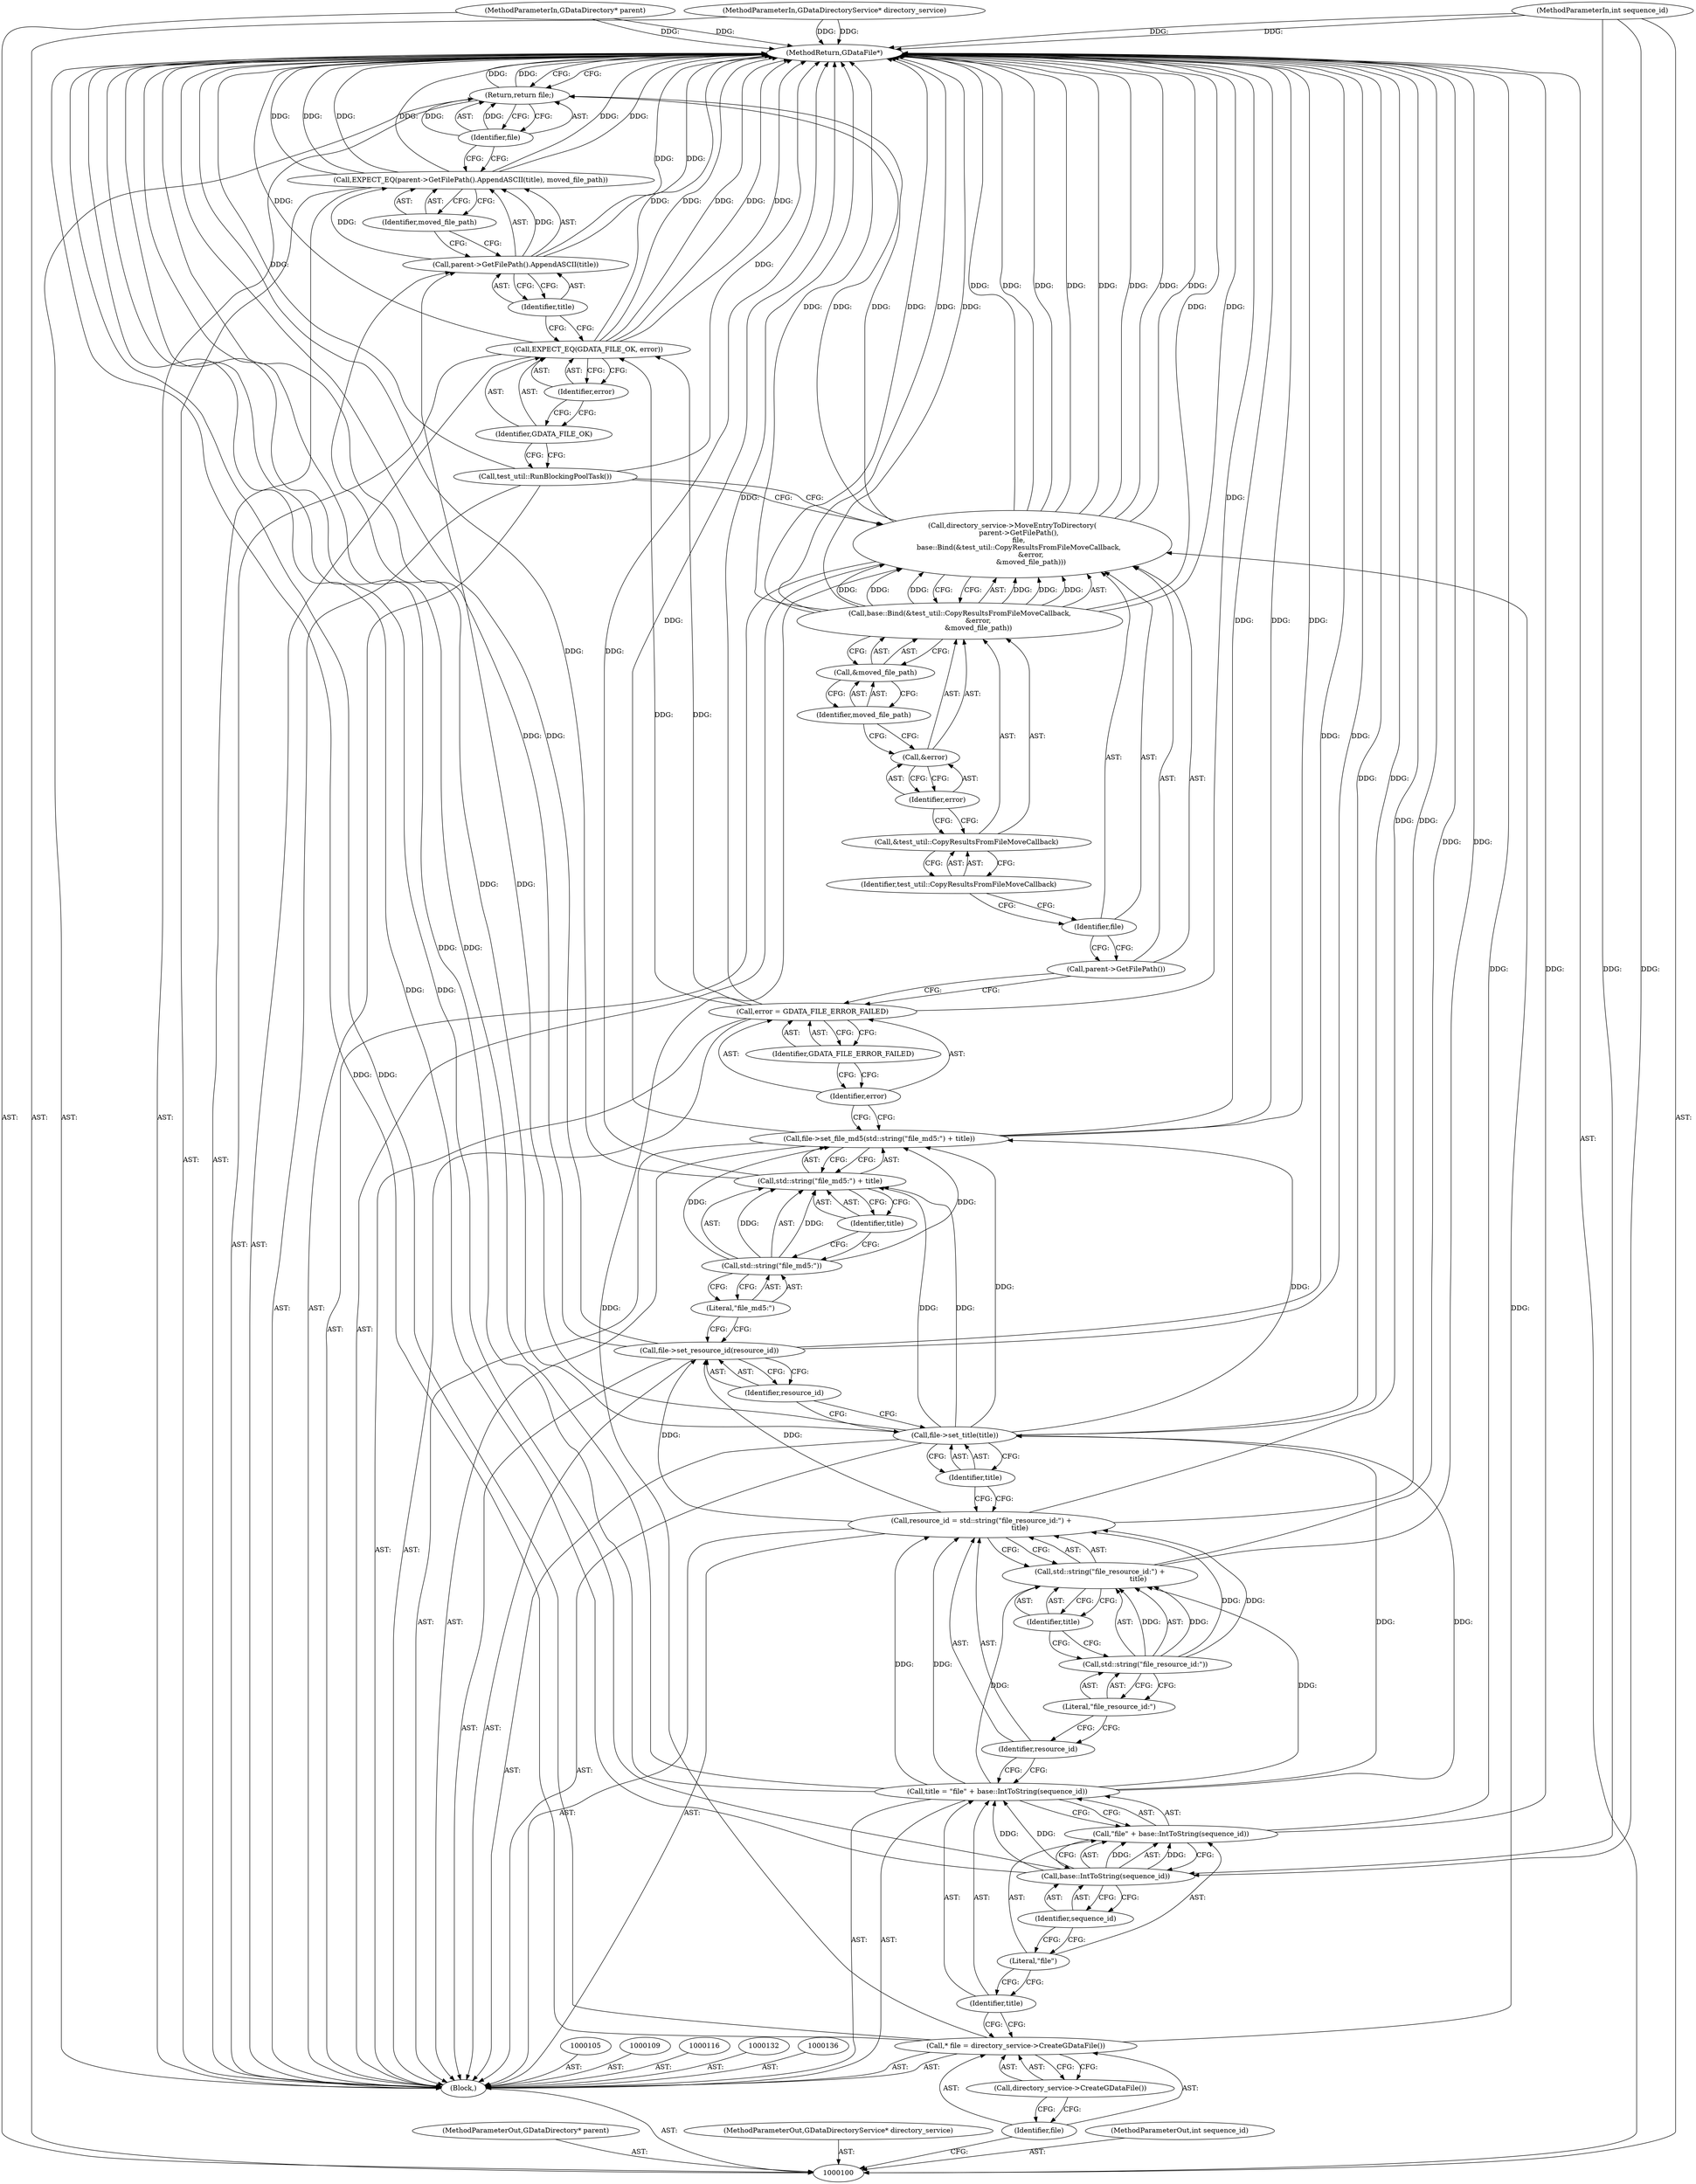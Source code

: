 digraph "0_Chrome_dd3b6fe574edad231c01c78e4647a74c38dc4178_15" {
"1000157" [label="(MethodReturn,GDataFile*)"];
"1000101" [label="(MethodParameterIn,GDataDirectory* parent)"];
"1000234" [label="(MethodParameterOut,GDataDirectory* parent)"];
"1000127" [label="(Call,file->set_file_md5(std::string(\"file_md5:\") + title))"];
"1000128" [label="(Call,std::string(\"file_md5:\") + title)"];
"1000129" [label="(Call,std::string(\"file_md5:\"))"];
"1000130" [label="(Literal,\"file_md5:\")"];
"1000131" [label="(Identifier,title)"];
"1000133" [label="(Call,error = GDATA_FILE_ERROR_FAILED)"];
"1000134" [label="(Identifier,error)"];
"1000135" [label="(Identifier,GDATA_FILE_ERROR_FAILED)"];
"1000137" [label="(Call,directory_service->MoveEntryToDirectory(\n      parent->GetFilePath(),\n      file,\n      base::Bind(&test_util::CopyResultsFromFileMoveCallback,\n                 &error,\n                 &moved_file_path)))"];
"1000138" [label="(Call,parent->GetFilePath())"];
"1000139" [label="(Identifier,file)"];
"1000141" [label="(Call,&test_util::CopyResultsFromFileMoveCallback)"];
"1000142" [label="(Identifier,test_util::CopyResultsFromFileMoveCallback)"];
"1000140" [label="(Call,base::Bind(&test_util::CopyResultsFromFileMoveCallback,\n                 &error,\n                 &moved_file_path))"];
"1000143" [label="(Call,&error)"];
"1000144" [label="(Identifier,error)"];
"1000145" [label="(Call,&moved_file_path)"];
"1000146" [label="(Identifier,moved_file_path)"];
"1000147" [label="(Call,test_util::RunBlockingPoolTask())"];
"1000102" [label="(MethodParameterIn,GDataDirectoryService* directory_service)"];
"1000235" [label="(MethodParameterOut,GDataDirectoryService* directory_service)"];
"1000149" [label="(Identifier,GDATA_FILE_OK)"];
"1000148" [label="(Call,EXPECT_EQ(GDATA_FILE_OK, error))"];
"1000150" [label="(Identifier,error)"];
"1000152" [label="(Call,parent->GetFilePath().AppendASCII(title))"];
"1000151" [label="(Call,EXPECT_EQ(parent->GetFilePath().AppendASCII(title), moved_file_path))"];
"1000153" [label="(Identifier,title)"];
"1000154" [label="(Identifier,moved_file_path)"];
"1000155" [label="(Return,return file;)"];
"1000156" [label="(Identifier,file)"];
"1000103" [label="(MethodParameterIn,int sequence_id)"];
"1000236" [label="(MethodParameterOut,int sequence_id)"];
"1000104" [label="(Block,)"];
"1000106" [label="(Call,* file = directory_service->CreateGDataFile())"];
"1000107" [label="(Identifier,file)"];
"1000108" [label="(Call,directory_service->CreateGDataFile())"];
"1000110" [label="(Call,title = \"file\" + base::IntToString(sequence_id))"];
"1000111" [label="(Identifier,title)"];
"1000112" [label="(Call,\"file\" + base::IntToString(sequence_id))"];
"1000113" [label="(Literal,\"file\")"];
"1000114" [label="(Call,base::IntToString(sequence_id))"];
"1000115" [label="(Identifier,sequence_id)"];
"1000117" [label="(Call,resource_id = std::string(\"file_resource_id:\") +\n                                   title)"];
"1000118" [label="(Identifier,resource_id)"];
"1000119" [label="(Call,std::string(\"file_resource_id:\") +\n                                   title)"];
"1000120" [label="(Call,std::string(\"file_resource_id:\"))"];
"1000121" [label="(Literal,\"file_resource_id:\")"];
"1000122" [label="(Identifier,title)"];
"1000124" [label="(Identifier,title)"];
"1000123" [label="(Call,file->set_title(title))"];
"1000125" [label="(Call,file->set_resource_id(resource_id))"];
"1000126" [label="(Identifier,resource_id)"];
"1000157" -> "1000100"  [label="AST: "];
"1000157" -> "1000155"  [label="CFG: "];
"1000155" -> "1000157"  [label="DDG: "];
"1000125" -> "1000157"  [label="DDG: "];
"1000125" -> "1000157"  [label="DDG: "];
"1000106" -> "1000157"  [label="DDG: "];
"1000151" -> "1000157"  [label="DDG: "];
"1000151" -> "1000157"  [label="DDG: "];
"1000151" -> "1000157"  [label="DDG: "];
"1000112" -> "1000157"  [label="DDG: "];
"1000114" -> "1000157"  [label="DDG: "];
"1000148" -> "1000157"  [label="DDG: "];
"1000148" -> "1000157"  [label="DDG: "];
"1000148" -> "1000157"  [label="DDG: "];
"1000117" -> "1000157"  [label="DDG: "];
"1000147" -> "1000157"  [label="DDG: "];
"1000123" -> "1000157"  [label="DDG: "];
"1000140" -> "1000157"  [label="DDG: "];
"1000140" -> "1000157"  [label="DDG: "];
"1000140" -> "1000157"  [label="DDG: "];
"1000137" -> "1000157"  [label="DDG: "];
"1000137" -> "1000157"  [label="DDG: "];
"1000137" -> "1000157"  [label="DDG: "];
"1000137" -> "1000157"  [label="DDG: "];
"1000128" -> "1000157"  [label="DDG: "];
"1000103" -> "1000157"  [label="DDG: "];
"1000127" -> "1000157"  [label="DDG: "];
"1000127" -> "1000157"  [label="DDG: "];
"1000152" -> "1000157"  [label="DDG: "];
"1000102" -> "1000157"  [label="DDG: "];
"1000110" -> "1000157"  [label="DDG: "];
"1000133" -> "1000157"  [label="DDG: "];
"1000101" -> "1000157"  [label="DDG: "];
"1000119" -> "1000157"  [label="DDG: "];
"1000101" -> "1000100"  [label="AST: "];
"1000101" -> "1000157"  [label="DDG: "];
"1000234" -> "1000100"  [label="AST: "];
"1000127" -> "1000104"  [label="AST: "];
"1000127" -> "1000128"  [label="CFG: "];
"1000128" -> "1000127"  [label="AST: "];
"1000134" -> "1000127"  [label="CFG: "];
"1000127" -> "1000157"  [label="DDG: "];
"1000127" -> "1000157"  [label="DDG: "];
"1000129" -> "1000127"  [label="DDG: "];
"1000123" -> "1000127"  [label="DDG: "];
"1000128" -> "1000127"  [label="AST: "];
"1000128" -> "1000131"  [label="CFG: "];
"1000129" -> "1000128"  [label="AST: "];
"1000131" -> "1000128"  [label="AST: "];
"1000127" -> "1000128"  [label="CFG: "];
"1000128" -> "1000157"  [label="DDG: "];
"1000129" -> "1000128"  [label="DDG: "];
"1000123" -> "1000128"  [label="DDG: "];
"1000129" -> "1000128"  [label="AST: "];
"1000129" -> "1000130"  [label="CFG: "];
"1000130" -> "1000129"  [label="AST: "];
"1000131" -> "1000129"  [label="CFG: "];
"1000129" -> "1000127"  [label="DDG: "];
"1000129" -> "1000128"  [label="DDG: "];
"1000130" -> "1000129"  [label="AST: "];
"1000130" -> "1000125"  [label="CFG: "];
"1000129" -> "1000130"  [label="CFG: "];
"1000131" -> "1000128"  [label="AST: "];
"1000131" -> "1000129"  [label="CFG: "];
"1000128" -> "1000131"  [label="CFG: "];
"1000133" -> "1000104"  [label="AST: "];
"1000133" -> "1000135"  [label="CFG: "];
"1000134" -> "1000133"  [label="AST: "];
"1000135" -> "1000133"  [label="AST: "];
"1000138" -> "1000133"  [label="CFG: "];
"1000133" -> "1000157"  [label="DDG: "];
"1000133" -> "1000148"  [label="DDG: "];
"1000134" -> "1000133"  [label="AST: "];
"1000134" -> "1000127"  [label="CFG: "];
"1000135" -> "1000134"  [label="CFG: "];
"1000135" -> "1000133"  [label="AST: "];
"1000135" -> "1000134"  [label="CFG: "];
"1000133" -> "1000135"  [label="CFG: "];
"1000137" -> "1000104"  [label="AST: "];
"1000137" -> "1000140"  [label="CFG: "];
"1000138" -> "1000137"  [label="AST: "];
"1000139" -> "1000137"  [label="AST: "];
"1000140" -> "1000137"  [label="AST: "];
"1000147" -> "1000137"  [label="CFG: "];
"1000137" -> "1000157"  [label="DDG: "];
"1000137" -> "1000157"  [label="DDG: "];
"1000137" -> "1000157"  [label="DDG: "];
"1000137" -> "1000157"  [label="DDG: "];
"1000106" -> "1000137"  [label="DDG: "];
"1000140" -> "1000137"  [label="DDG: "];
"1000140" -> "1000137"  [label="DDG: "];
"1000140" -> "1000137"  [label="DDG: "];
"1000137" -> "1000155"  [label="DDG: "];
"1000138" -> "1000137"  [label="AST: "];
"1000138" -> "1000133"  [label="CFG: "];
"1000139" -> "1000138"  [label="CFG: "];
"1000139" -> "1000137"  [label="AST: "];
"1000139" -> "1000138"  [label="CFG: "];
"1000142" -> "1000139"  [label="CFG: "];
"1000141" -> "1000140"  [label="AST: "];
"1000141" -> "1000142"  [label="CFG: "];
"1000142" -> "1000141"  [label="AST: "];
"1000144" -> "1000141"  [label="CFG: "];
"1000142" -> "1000141"  [label="AST: "];
"1000142" -> "1000139"  [label="CFG: "];
"1000141" -> "1000142"  [label="CFG: "];
"1000140" -> "1000137"  [label="AST: "];
"1000140" -> "1000145"  [label="CFG: "];
"1000141" -> "1000140"  [label="AST: "];
"1000143" -> "1000140"  [label="AST: "];
"1000145" -> "1000140"  [label="AST: "];
"1000137" -> "1000140"  [label="CFG: "];
"1000140" -> "1000157"  [label="DDG: "];
"1000140" -> "1000157"  [label="DDG: "];
"1000140" -> "1000157"  [label="DDG: "];
"1000140" -> "1000137"  [label="DDG: "];
"1000140" -> "1000137"  [label="DDG: "];
"1000140" -> "1000137"  [label="DDG: "];
"1000143" -> "1000140"  [label="AST: "];
"1000143" -> "1000144"  [label="CFG: "];
"1000144" -> "1000143"  [label="AST: "];
"1000146" -> "1000143"  [label="CFG: "];
"1000144" -> "1000143"  [label="AST: "];
"1000144" -> "1000141"  [label="CFG: "];
"1000143" -> "1000144"  [label="CFG: "];
"1000145" -> "1000140"  [label="AST: "];
"1000145" -> "1000146"  [label="CFG: "];
"1000146" -> "1000145"  [label="AST: "];
"1000140" -> "1000145"  [label="CFG: "];
"1000146" -> "1000145"  [label="AST: "];
"1000146" -> "1000143"  [label="CFG: "];
"1000145" -> "1000146"  [label="CFG: "];
"1000147" -> "1000104"  [label="AST: "];
"1000147" -> "1000137"  [label="CFG: "];
"1000149" -> "1000147"  [label="CFG: "];
"1000147" -> "1000157"  [label="DDG: "];
"1000102" -> "1000100"  [label="AST: "];
"1000102" -> "1000157"  [label="DDG: "];
"1000235" -> "1000100"  [label="AST: "];
"1000149" -> "1000148"  [label="AST: "];
"1000149" -> "1000147"  [label="CFG: "];
"1000150" -> "1000149"  [label="CFG: "];
"1000148" -> "1000104"  [label="AST: "];
"1000148" -> "1000150"  [label="CFG: "];
"1000149" -> "1000148"  [label="AST: "];
"1000150" -> "1000148"  [label="AST: "];
"1000153" -> "1000148"  [label="CFG: "];
"1000148" -> "1000157"  [label="DDG: "];
"1000148" -> "1000157"  [label="DDG: "];
"1000148" -> "1000157"  [label="DDG: "];
"1000133" -> "1000148"  [label="DDG: "];
"1000150" -> "1000148"  [label="AST: "];
"1000150" -> "1000149"  [label="CFG: "];
"1000148" -> "1000150"  [label="CFG: "];
"1000152" -> "1000151"  [label="AST: "];
"1000152" -> "1000153"  [label="CFG: "];
"1000153" -> "1000152"  [label="AST: "];
"1000154" -> "1000152"  [label="CFG: "];
"1000152" -> "1000157"  [label="DDG: "];
"1000152" -> "1000151"  [label="DDG: "];
"1000123" -> "1000152"  [label="DDG: "];
"1000151" -> "1000104"  [label="AST: "];
"1000151" -> "1000154"  [label="CFG: "];
"1000152" -> "1000151"  [label="AST: "];
"1000154" -> "1000151"  [label="AST: "];
"1000156" -> "1000151"  [label="CFG: "];
"1000151" -> "1000157"  [label="DDG: "];
"1000151" -> "1000157"  [label="DDG: "];
"1000151" -> "1000157"  [label="DDG: "];
"1000152" -> "1000151"  [label="DDG: "];
"1000153" -> "1000152"  [label="AST: "];
"1000153" -> "1000148"  [label="CFG: "];
"1000152" -> "1000153"  [label="CFG: "];
"1000154" -> "1000151"  [label="AST: "];
"1000154" -> "1000152"  [label="CFG: "];
"1000151" -> "1000154"  [label="CFG: "];
"1000155" -> "1000104"  [label="AST: "];
"1000155" -> "1000156"  [label="CFG: "];
"1000156" -> "1000155"  [label="AST: "];
"1000157" -> "1000155"  [label="CFG: "];
"1000155" -> "1000157"  [label="DDG: "];
"1000156" -> "1000155"  [label="DDG: "];
"1000137" -> "1000155"  [label="DDG: "];
"1000156" -> "1000155"  [label="AST: "];
"1000156" -> "1000151"  [label="CFG: "];
"1000155" -> "1000156"  [label="CFG: "];
"1000156" -> "1000155"  [label="DDG: "];
"1000103" -> "1000100"  [label="AST: "];
"1000103" -> "1000157"  [label="DDG: "];
"1000103" -> "1000114"  [label="DDG: "];
"1000236" -> "1000100"  [label="AST: "];
"1000104" -> "1000100"  [label="AST: "];
"1000105" -> "1000104"  [label="AST: "];
"1000106" -> "1000104"  [label="AST: "];
"1000109" -> "1000104"  [label="AST: "];
"1000110" -> "1000104"  [label="AST: "];
"1000116" -> "1000104"  [label="AST: "];
"1000117" -> "1000104"  [label="AST: "];
"1000123" -> "1000104"  [label="AST: "];
"1000125" -> "1000104"  [label="AST: "];
"1000127" -> "1000104"  [label="AST: "];
"1000132" -> "1000104"  [label="AST: "];
"1000133" -> "1000104"  [label="AST: "];
"1000136" -> "1000104"  [label="AST: "];
"1000137" -> "1000104"  [label="AST: "];
"1000147" -> "1000104"  [label="AST: "];
"1000148" -> "1000104"  [label="AST: "];
"1000151" -> "1000104"  [label="AST: "];
"1000155" -> "1000104"  [label="AST: "];
"1000106" -> "1000104"  [label="AST: "];
"1000106" -> "1000108"  [label="CFG: "];
"1000107" -> "1000106"  [label="AST: "];
"1000108" -> "1000106"  [label="AST: "];
"1000111" -> "1000106"  [label="CFG: "];
"1000106" -> "1000157"  [label="DDG: "];
"1000106" -> "1000137"  [label="DDG: "];
"1000107" -> "1000106"  [label="AST: "];
"1000107" -> "1000100"  [label="CFG: "];
"1000108" -> "1000107"  [label="CFG: "];
"1000108" -> "1000106"  [label="AST: "];
"1000108" -> "1000107"  [label="CFG: "];
"1000106" -> "1000108"  [label="CFG: "];
"1000110" -> "1000104"  [label="AST: "];
"1000110" -> "1000112"  [label="CFG: "];
"1000111" -> "1000110"  [label="AST: "];
"1000112" -> "1000110"  [label="AST: "];
"1000118" -> "1000110"  [label="CFG: "];
"1000110" -> "1000157"  [label="DDG: "];
"1000114" -> "1000110"  [label="DDG: "];
"1000110" -> "1000117"  [label="DDG: "];
"1000110" -> "1000119"  [label="DDG: "];
"1000110" -> "1000123"  [label="DDG: "];
"1000111" -> "1000110"  [label="AST: "];
"1000111" -> "1000106"  [label="CFG: "];
"1000113" -> "1000111"  [label="CFG: "];
"1000112" -> "1000110"  [label="AST: "];
"1000112" -> "1000114"  [label="CFG: "];
"1000113" -> "1000112"  [label="AST: "];
"1000114" -> "1000112"  [label="AST: "];
"1000110" -> "1000112"  [label="CFG: "];
"1000112" -> "1000157"  [label="DDG: "];
"1000114" -> "1000112"  [label="DDG: "];
"1000113" -> "1000112"  [label="AST: "];
"1000113" -> "1000111"  [label="CFG: "];
"1000115" -> "1000113"  [label="CFG: "];
"1000114" -> "1000112"  [label="AST: "];
"1000114" -> "1000115"  [label="CFG: "];
"1000115" -> "1000114"  [label="AST: "];
"1000112" -> "1000114"  [label="CFG: "];
"1000114" -> "1000157"  [label="DDG: "];
"1000114" -> "1000110"  [label="DDG: "];
"1000114" -> "1000112"  [label="DDG: "];
"1000103" -> "1000114"  [label="DDG: "];
"1000115" -> "1000114"  [label="AST: "];
"1000115" -> "1000113"  [label="CFG: "];
"1000114" -> "1000115"  [label="CFG: "];
"1000117" -> "1000104"  [label="AST: "];
"1000117" -> "1000119"  [label="CFG: "];
"1000118" -> "1000117"  [label="AST: "];
"1000119" -> "1000117"  [label="AST: "];
"1000124" -> "1000117"  [label="CFG: "];
"1000117" -> "1000157"  [label="DDG: "];
"1000120" -> "1000117"  [label="DDG: "];
"1000110" -> "1000117"  [label="DDG: "];
"1000117" -> "1000125"  [label="DDG: "];
"1000118" -> "1000117"  [label="AST: "];
"1000118" -> "1000110"  [label="CFG: "];
"1000121" -> "1000118"  [label="CFG: "];
"1000119" -> "1000117"  [label="AST: "];
"1000119" -> "1000122"  [label="CFG: "];
"1000120" -> "1000119"  [label="AST: "];
"1000122" -> "1000119"  [label="AST: "];
"1000117" -> "1000119"  [label="CFG: "];
"1000119" -> "1000157"  [label="DDG: "];
"1000120" -> "1000119"  [label="DDG: "];
"1000110" -> "1000119"  [label="DDG: "];
"1000120" -> "1000119"  [label="AST: "];
"1000120" -> "1000121"  [label="CFG: "];
"1000121" -> "1000120"  [label="AST: "];
"1000122" -> "1000120"  [label="CFG: "];
"1000120" -> "1000117"  [label="DDG: "];
"1000120" -> "1000119"  [label="DDG: "];
"1000121" -> "1000120"  [label="AST: "];
"1000121" -> "1000118"  [label="CFG: "];
"1000120" -> "1000121"  [label="CFG: "];
"1000122" -> "1000119"  [label="AST: "];
"1000122" -> "1000120"  [label="CFG: "];
"1000119" -> "1000122"  [label="CFG: "];
"1000124" -> "1000123"  [label="AST: "];
"1000124" -> "1000117"  [label="CFG: "];
"1000123" -> "1000124"  [label="CFG: "];
"1000123" -> "1000104"  [label="AST: "];
"1000123" -> "1000124"  [label="CFG: "];
"1000124" -> "1000123"  [label="AST: "];
"1000126" -> "1000123"  [label="CFG: "];
"1000123" -> "1000157"  [label="DDG: "];
"1000110" -> "1000123"  [label="DDG: "];
"1000123" -> "1000127"  [label="DDG: "];
"1000123" -> "1000128"  [label="DDG: "];
"1000123" -> "1000152"  [label="DDG: "];
"1000125" -> "1000104"  [label="AST: "];
"1000125" -> "1000126"  [label="CFG: "];
"1000126" -> "1000125"  [label="AST: "];
"1000130" -> "1000125"  [label="CFG: "];
"1000125" -> "1000157"  [label="DDG: "];
"1000125" -> "1000157"  [label="DDG: "];
"1000117" -> "1000125"  [label="DDG: "];
"1000126" -> "1000125"  [label="AST: "];
"1000126" -> "1000123"  [label="CFG: "];
"1000125" -> "1000126"  [label="CFG: "];
}
